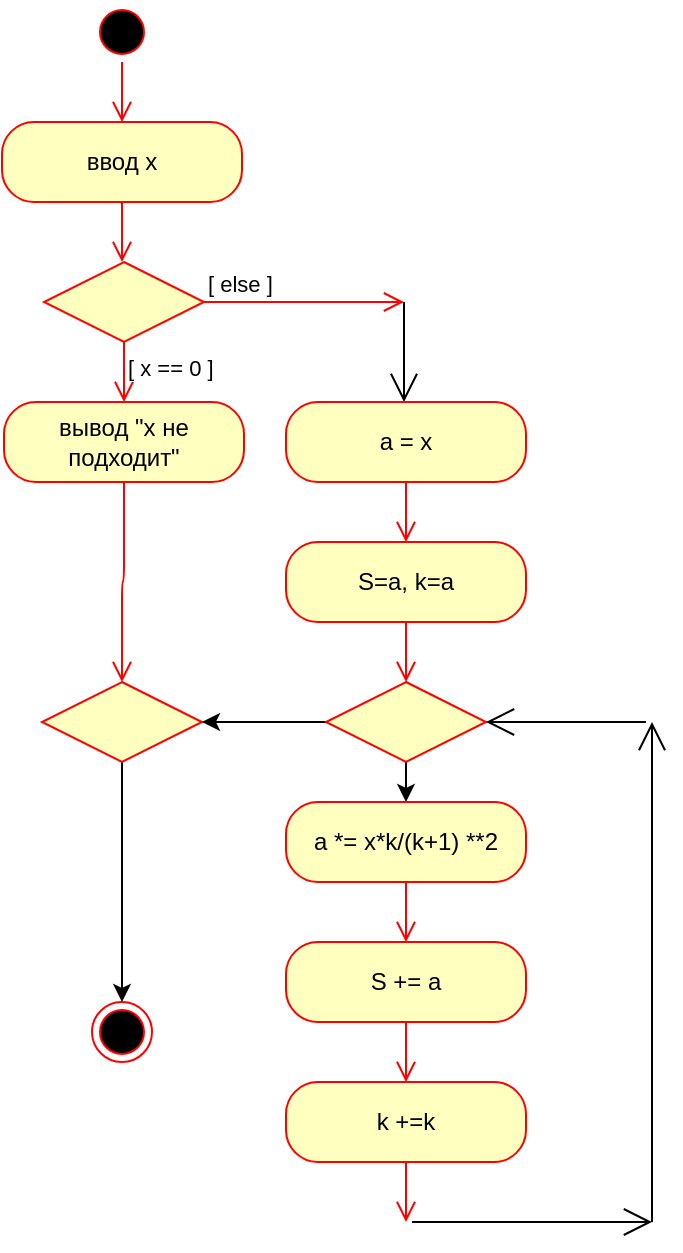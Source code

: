<mxfile version="14.6.3" type="device"><diagram name="Page-1" id="e7e014a7-5840-1c2e-5031-d8a46d1fe8dd"><mxGraphModel dx="852" dy="443" grid="1" gridSize="10" guides="1" tooltips="1" connect="1" arrows="1" fold="1" page="1" pageScale="1" pageWidth="1169" pageHeight="826" background="#ffffff" math="0" shadow="0"><root><mxCell id="0"/><mxCell id="1" parent="0"/><mxCell id="1SgSxe0tm7FDn8PmcGia-41" value="" style="ellipse;html=1;shape=startState;fillColor=#000000;strokeColor=#ff0000;" vertex="1" parent="1"><mxGeometry x="390" y="20" width="30" height="30" as="geometry"/></mxCell><mxCell id="1SgSxe0tm7FDn8PmcGia-42" value="" style="edgeStyle=orthogonalEdgeStyle;html=1;verticalAlign=bottom;endArrow=open;endSize=8;strokeColor=#ff0000;" edge="1" source="1SgSxe0tm7FDn8PmcGia-41" parent="1"><mxGeometry relative="1" as="geometry"><mxPoint x="405" y="80" as="targetPoint"/></mxGeometry></mxCell><mxCell id="1SgSxe0tm7FDn8PmcGia-43" value="ввод х" style="rounded=1;whiteSpace=wrap;html=1;arcSize=40;fontColor=#000000;fillColor=#ffffc0;strokeColor=#ff0000;" vertex="1" parent="1"><mxGeometry x="345" y="80" width="120" height="40" as="geometry"/></mxCell><mxCell id="1SgSxe0tm7FDn8PmcGia-44" value="" style="edgeStyle=orthogonalEdgeStyle;html=1;verticalAlign=bottom;endArrow=open;endSize=8;strokeColor=#ff0000;" edge="1" source="1SgSxe0tm7FDn8PmcGia-43" parent="1"><mxGeometry relative="1" as="geometry"><mxPoint x="405" y="150" as="targetPoint"/></mxGeometry></mxCell><mxCell id="1SgSxe0tm7FDn8PmcGia-45" value="" style="rhombus;whiteSpace=wrap;html=1;fillColor=#ffffc0;strokeColor=#ff0000;" vertex="1" parent="1"><mxGeometry x="366" y="150" width="80" height="40" as="geometry"/></mxCell><mxCell id="1SgSxe0tm7FDn8PmcGia-46" value="[ else ]" style="edgeStyle=orthogonalEdgeStyle;html=1;align=left;verticalAlign=bottom;endArrow=open;endSize=8;strokeColor=#ff0000;" edge="1" source="1SgSxe0tm7FDn8PmcGia-45" parent="1"><mxGeometry x="-1" relative="1" as="geometry"><mxPoint x="546" y="170" as="targetPoint"/></mxGeometry></mxCell><mxCell id="1SgSxe0tm7FDn8PmcGia-47" value="[ x == 0 ]" style="edgeStyle=orthogonalEdgeStyle;html=1;align=left;verticalAlign=top;endArrow=open;endSize=8;strokeColor=#ff0000;" edge="1" source="1SgSxe0tm7FDn8PmcGia-45" parent="1"><mxGeometry x="-1" relative="1" as="geometry"><mxPoint x="406" y="220" as="targetPoint"/></mxGeometry></mxCell><mxCell id="1SgSxe0tm7FDn8PmcGia-48" value="вывод &quot;х не подходит&quot;" style="rounded=1;whiteSpace=wrap;html=1;arcSize=40;fontColor=#000000;fillColor=#ffffc0;strokeColor=#ff0000;" vertex="1" parent="1"><mxGeometry x="346" y="220" width="120" height="40" as="geometry"/></mxCell><mxCell id="1SgSxe0tm7FDn8PmcGia-49" value="" style="edgeStyle=orthogonalEdgeStyle;html=1;verticalAlign=bottom;endArrow=open;endSize=8;strokeColor=#ff0000;entryX=0.5;entryY=0;entryDx=0;entryDy=0;" edge="1" parent="1" source="1SgSxe0tm7FDn8PmcGia-48" target="1SgSxe0tm7FDn8PmcGia-51"><mxGeometry relative="1" as="geometry"><mxPoint x="405" y="350" as="targetPoint"/><Array as="points"/></mxGeometry></mxCell><mxCell id="1SgSxe0tm7FDn8PmcGia-50" value="" style="ellipse;html=1;shape=endState;fillColor=#000000;strokeColor=#ff0000;" vertex="1" parent="1"><mxGeometry x="390" y="520" width="30" height="30" as="geometry"/></mxCell><mxCell id="1SgSxe0tm7FDn8PmcGia-52" value="" style="edgeStyle=orthogonalEdgeStyle;rounded=0;orthogonalLoop=1;jettySize=auto;html=1;" edge="1" parent="1" source="1SgSxe0tm7FDn8PmcGia-51" target="1SgSxe0tm7FDn8PmcGia-50"><mxGeometry relative="1" as="geometry"/></mxCell><mxCell id="1SgSxe0tm7FDn8PmcGia-51" value="" style="rhombus;whiteSpace=wrap;html=1;fillColor=#ffffc0;strokeColor=#ff0000;" vertex="1" parent="1"><mxGeometry x="365" y="360" width="80" height="40" as="geometry"/></mxCell><mxCell id="1SgSxe0tm7FDn8PmcGia-53" value="" style="endArrow=open;endFill=1;endSize=12;html=1;" edge="1" parent="1"><mxGeometry width="160" relative="1" as="geometry"><mxPoint x="546" y="170" as="sourcePoint"/><mxPoint x="546" y="220" as="targetPoint"/></mxGeometry></mxCell><mxCell id="1SgSxe0tm7FDn8PmcGia-54" value="а = х" style="rounded=1;whiteSpace=wrap;html=1;arcSize=40;fontColor=#000000;fillColor=#ffffc0;strokeColor=#ff0000;" vertex="1" parent="1"><mxGeometry x="487" y="220" width="120" height="40" as="geometry"/></mxCell><mxCell id="1SgSxe0tm7FDn8PmcGia-55" value="" style="edgeStyle=orthogonalEdgeStyle;html=1;verticalAlign=bottom;endArrow=open;endSize=8;strokeColor=#ff0000;" edge="1" source="1SgSxe0tm7FDn8PmcGia-54" parent="1"><mxGeometry relative="1" as="geometry"><mxPoint x="547" y="290" as="targetPoint"/></mxGeometry></mxCell><mxCell id="1SgSxe0tm7FDn8PmcGia-56" value="S=a, k=a" style="rounded=1;whiteSpace=wrap;html=1;arcSize=40;fontColor=#000000;fillColor=#ffffc0;strokeColor=#ff0000;" vertex="1" parent="1"><mxGeometry x="487" y="290" width="120" height="40" as="geometry"/></mxCell><mxCell id="1SgSxe0tm7FDn8PmcGia-57" value="" style="edgeStyle=orthogonalEdgeStyle;html=1;verticalAlign=bottom;endArrow=open;endSize=8;strokeColor=#ff0000;" edge="1" parent="1" source="1SgSxe0tm7FDn8PmcGia-56"><mxGeometry relative="1" as="geometry"><mxPoint x="547" y="360" as="targetPoint"/></mxGeometry></mxCell><mxCell id="1SgSxe0tm7FDn8PmcGia-66" style="rounded=0;orthogonalLoop=1;jettySize=auto;html=1;exitX=0.5;exitY=1;exitDx=0;exitDy=0;entryX=0.5;entryY=0;entryDx=0;entryDy=0;" edge="1" parent="1" source="1SgSxe0tm7FDn8PmcGia-58" target="1SgSxe0tm7FDn8PmcGia-60"><mxGeometry relative="1" as="geometry"/></mxCell><mxCell id="1SgSxe0tm7FDn8PmcGia-72" style="edgeStyle=none;rounded=0;orthogonalLoop=1;jettySize=auto;html=1;exitX=0;exitY=0.5;exitDx=0;exitDy=0;entryX=1;entryY=0.5;entryDx=0;entryDy=0;" edge="1" parent="1" source="1SgSxe0tm7FDn8PmcGia-58" target="1SgSxe0tm7FDn8PmcGia-51"><mxGeometry relative="1" as="geometry"><mxPoint x="450" y="380" as="targetPoint"/></mxGeometry></mxCell><mxCell id="1SgSxe0tm7FDn8PmcGia-58" value="" style="rhombus;whiteSpace=wrap;html=1;fillColor=#ffffc0;strokeColor=#ff0000;" vertex="1" parent="1"><mxGeometry x="507" y="360" width="80" height="40" as="geometry"/></mxCell><mxCell id="1SgSxe0tm7FDn8PmcGia-60" value="а *= х*k/(k+1) **2" style="rounded=1;whiteSpace=wrap;html=1;arcSize=40;fontColor=#000000;fillColor=#ffffc0;strokeColor=#ff0000;" vertex="1" parent="1"><mxGeometry x="487" y="420" width="120" height="40" as="geometry"/></mxCell><mxCell id="1SgSxe0tm7FDn8PmcGia-61" value="" style="edgeStyle=orthogonalEdgeStyle;html=1;verticalAlign=bottom;endArrow=open;endSize=8;strokeColor=#ff0000;" edge="1" parent="1" source="1SgSxe0tm7FDn8PmcGia-60"><mxGeometry relative="1" as="geometry"><mxPoint x="547" y="490" as="targetPoint"/></mxGeometry></mxCell><mxCell id="1SgSxe0tm7FDn8PmcGia-62" value="S += a" style="rounded=1;whiteSpace=wrap;html=1;arcSize=40;fontColor=#000000;fillColor=#ffffc0;strokeColor=#ff0000;" vertex="1" parent="1"><mxGeometry x="487" y="490" width="120" height="40" as="geometry"/></mxCell><mxCell id="1SgSxe0tm7FDn8PmcGia-63" value="" style="edgeStyle=orthogonalEdgeStyle;html=1;verticalAlign=bottom;endArrow=open;endSize=8;strokeColor=#ff0000;" edge="1" parent="1" source="1SgSxe0tm7FDn8PmcGia-62"><mxGeometry relative="1" as="geometry"><mxPoint x="547" y="560" as="targetPoint"/></mxGeometry></mxCell><mxCell id="1SgSxe0tm7FDn8PmcGia-67" value="k +=k" style="rounded=1;whiteSpace=wrap;html=1;arcSize=40;fontColor=#000000;fillColor=#ffffc0;strokeColor=#ff0000;" vertex="1" parent="1"><mxGeometry x="487" y="560" width="120" height="40" as="geometry"/></mxCell><mxCell id="1SgSxe0tm7FDn8PmcGia-68" value="" style="edgeStyle=orthogonalEdgeStyle;html=1;verticalAlign=bottom;endArrow=open;endSize=8;strokeColor=#ff0000;" edge="1" parent="1" source="1SgSxe0tm7FDn8PmcGia-67"><mxGeometry relative="1" as="geometry"><mxPoint x="547" y="630" as="targetPoint"/></mxGeometry></mxCell><mxCell id="1SgSxe0tm7FDn8PmcGia-69" value="" style="endArrow=open;endFill=1;endSize=12;html=1;" edge="1" parent="1"><mxGeometry width="160" relative="1" as="geometry"><mxPoint x="550" y="630" as="sourcePoint"/><mxPoint x="670" y="630" as="targetPoint"/></mxGeometry></mxCell><mxCell id="1SgSxe0tm7FDn8PmcGia-70" value="" style="endArrow=open;endFill=1;endSize=12;html=1;" edge="1" parent="1"><mxGeometry width="160" relative="1" as="geometry"><mxPoint x="670" y="630" as="sourcePoint"/><mxPoint x="670" y="380" as="targetPoint"/></mxGeometry></mxCell><mxCell id="1SgSxe0tm7FDn8PmcGia-71" value="" style="endArrow=open;endFill=1;endSize=12;html=1;" edge="1" parent="1"><mxGeometry width="160" relative="1" as="geometry"><mxPoint x="667" y="380" as="sourcePoint"/><mxPoint x="587" y="380" as="targetPoint"/></mxGeometry></mxCell></root></mxGraphModel></diagram></mxfile>